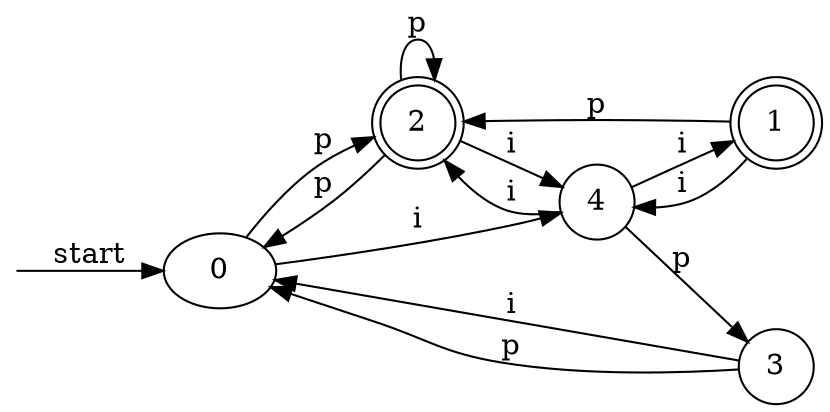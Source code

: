 digraph enfa {
    rankdir = LR;
    __start [style = invis, shape = point];
    __start -> "0" [ label = "start" ];
    node [shape = doublecircle]; "1" "2"
    node [shape = circle];
    "3" -> "0" [ label = "i" ];
    "2" -> "0" [ label = "p" ];
    "2" -> "2" [ label = "p" ];
    "1" -> "4" [ label = "i" ];
    "0" -> "4" [ label = "i" ];
    "3" -> "0" [ label = "p" ];
    "0" -> "2" [ label = "p" ];
    "2" -> "4" [ label = "i" ];
    "1" -> "2" [ label = "p" ];
    "4" -> "3" [ label = "p" ];
    "4" -> "2" [ label = "i" ];
    "4" -> "1" [ label = "i" ];
}
